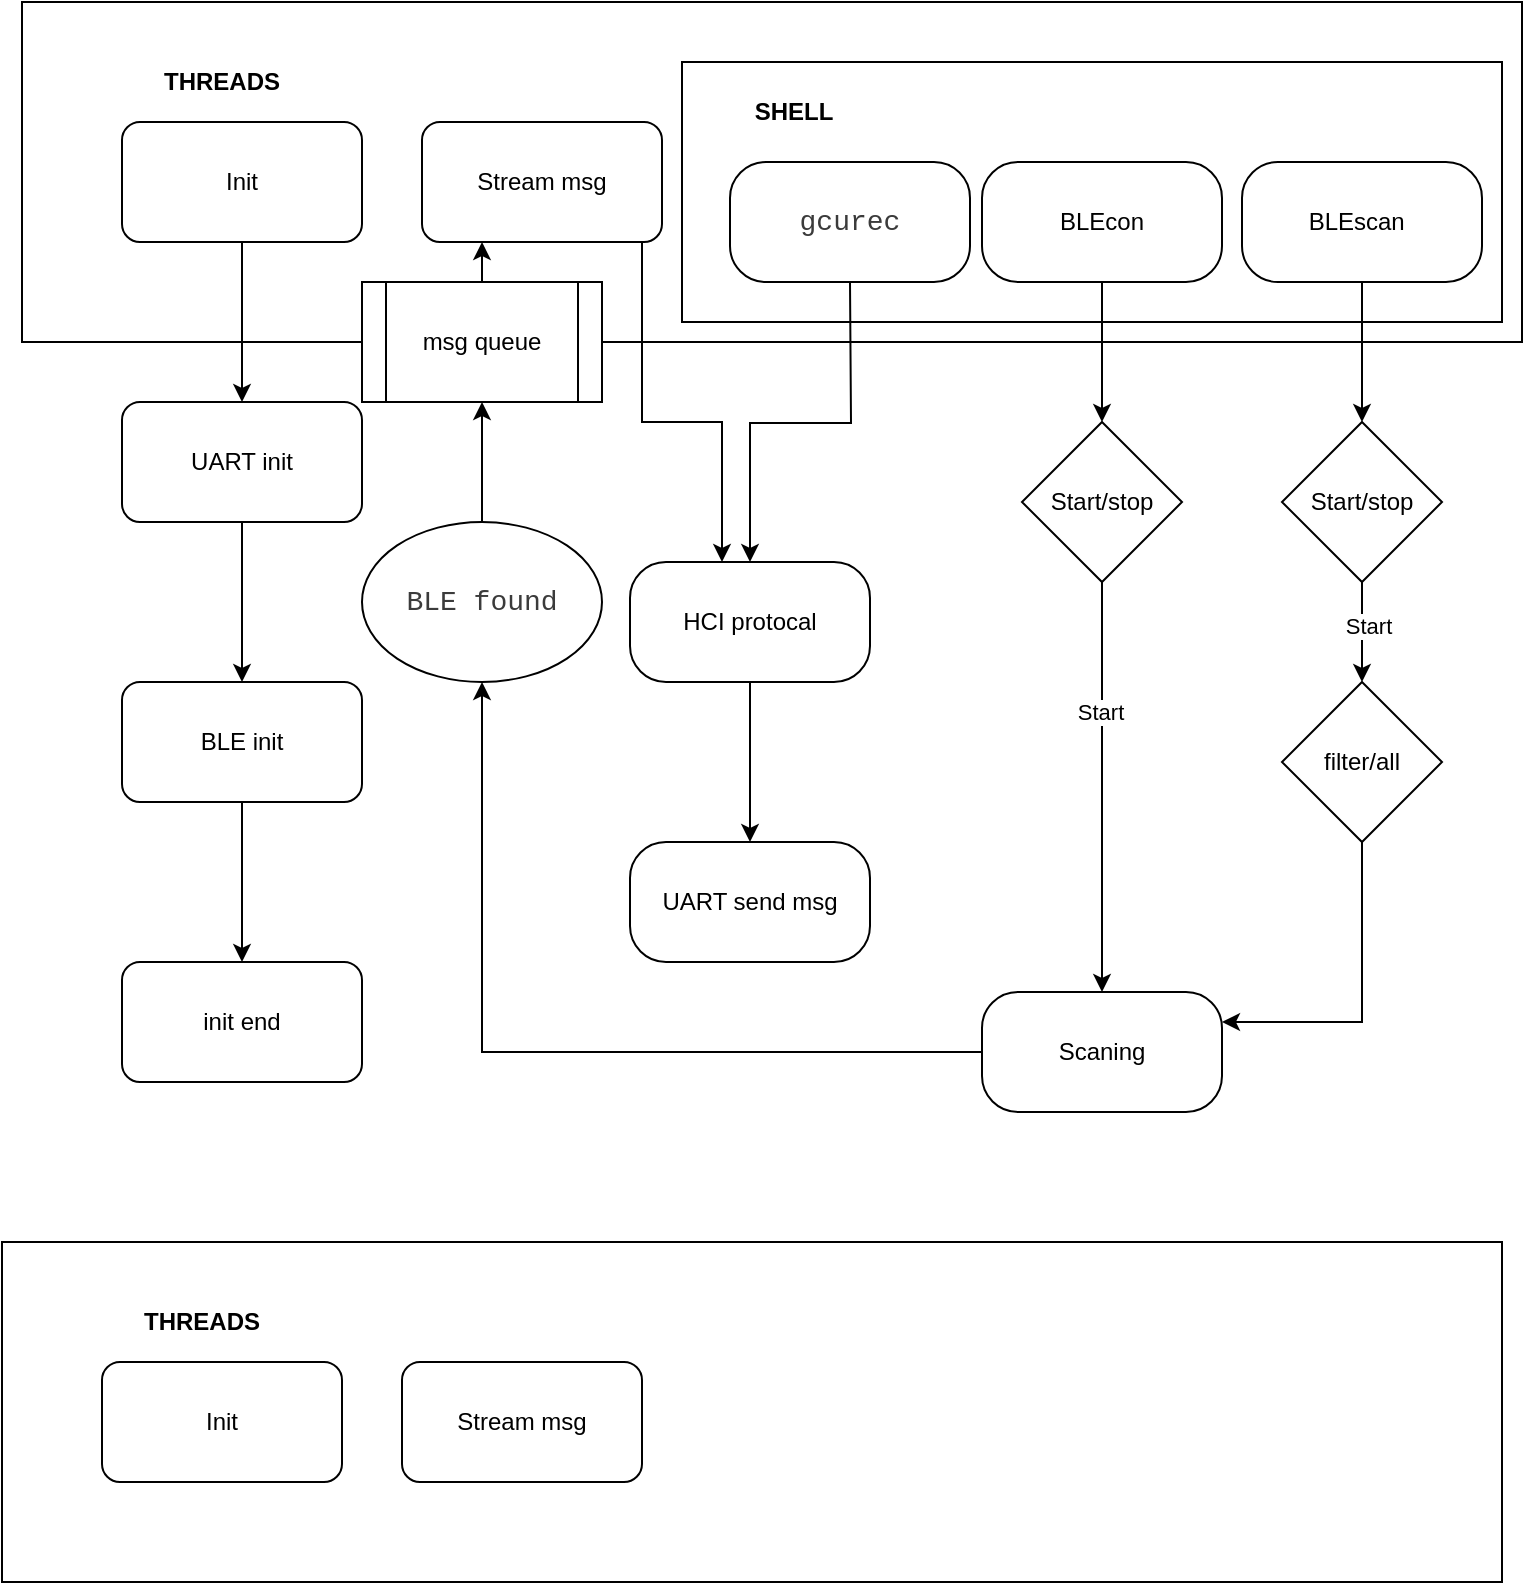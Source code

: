 <mxfile version="24.1.0" type="github">
  <diagram name="Page-1" id="5U_wKig6C82GusZXRiz7">
    <mxGraphModel dx="794" dy="458" grid="1" gridSize="10" guides="1" tooltips="1" connect="1" arrows="1" fold="1" page="1" pageScale="1" pageWidth="827" pageHeight="1169" math="0" shadow="0">
      <root>
        <mxCell id="0" />
        <mxCell id="1" parent="0" />
        <mxCell id="iXRmQMQ0yhH92oJNqK0P-1" value="" style="rounded=0;whiteSpace=wrap;html=1;" parent="1" vertex="1">
          <mxGeometry x="40" y="40" width="750" height="170" as="geometry" />
        </mxCell>
        <mxCell id="iXRmQMQ0yhH92oJNqK0P-2" value="&lt;b&gt;THREADS&lt;/b&gt;" style="rounded=0;whiteSpace=wrap;html=1;strokeColor=none;" parent="1" vertex="1">
          <mxGeometry x="80" y="50" width="120" height="60" as="geometry" />
        </mxCell>
        <mxCell id="iXRmQMQ0yhH92oJNqK0P-3" value="" style="edgeStyle=orthogonalEdgeStyle;rounded=0;orthogonalLoop=1;jettySize=auto;html=1;" parent="1" source="iXRmQMQ0yhH92oJNqK0P-4" target="iXRmQMQ0yhH92oJNqK0P-6" edge="1">
          <mxGeometry relative="1" as="geometry" />
        </mxCell>
        <mxCell id="iXRmQMQ0yhH92oJNqK0P-4" value="Init" style="rounded=1;whiteSpace=wrap;html=1;" parent="1" vertex="1">
          <mxGeometry x="90" y="100" width="120" height="60" as="geometry" />
        </mxCell>
        <mxCell id="iXRmQMQ0yhH92oJNqK0P-5" value="" style="edgeStyle=orthogonalEdgeStyle;rounded=0;orthogonalLoop=1;jettySize=auto;html=1;" parent="1" source="iXRmQMQ0yhH92oJNqK0P-6" target="iXRmQMQ0yhH92oJNqK0P-8" edge="1">
          <mxGeometry relative="1" as="geometry" />
        </mxCell>
        <mxCell id="iXRmQMQ0yhH92oJNqK0P-6" value="UART init" style="whiteSpace=wrap;html=1;rounded=1;" parent="1" vertex="1">
          <mxGeometry x="90" y="240" width="120" height="60" as="geometry" />
        </mxCell>
        <mxCell id="iXRmQMQ0yhH92oJNqK0P-7" value="" style="edgeStyle=orthogonalEdgeStyle;rounded=0;orthogonalLoop=1;jettySize=auto;html=1;" parent="1" source="iXRmQMQ0yhH92oJNqK0P-8" target="iXRmQMQ0yhH92oJNqK0P-9" edge="1">
          <mxGeometry relative="1" as="geometry" />
        </mxCell>
        <mxCell id="iXRmQMQ0yhH92oJNqK0P-8" value="BLE init" style="whiteSpace=wrap;html=1;rounded=1;" parent="1" vertex="1">
          <mxGeometry x="90" y="380" width="120" height="60" as="geometry" />
        </mxCell>
        <mxCell id="iXRmQMQ0yhH92oJNqK0P-9" value="init end" style="whiteSpace=wrap;html=1;rounded=1;" parent="1" vertex="1">
          <mxGeometry x="90" y="520" width="120" height="60" as="geometry" />
        </mxCell>
        <mxCell id="iXRmQMQ0yhH92oJNqK0P-10" value="" style="group;verticalAlign=middle;" parent="1" connectable="0" vertex="1">
          <mxGeometry x="370" y="70" width="410" height="130" as="geometry" />
        </mxCell>
        <mxCell id="iXRmQMQ0yhH92oJNqK0P-11" value="" style="rounded=0;whiteSpace=wrap;html=1;" parent="iXRmQMQ0yhH92oJNqK0P-10" vertex="1">
          <mxGeometry width="410" height="130" as="geometry" />
        </mxCell>
        <mxCell id="iXRmQMQ0yhH92oJNqK0P-12" value="&lt;b&gt;SHELL&lt;/b&gt;" style="rounded=0;whiteSpace=wrap;html=1;strokeColor=none;" parent="iXRmQMQ0yhH92oJNqK0P-10" vertex="1">
          <mxGeometry x="10.513" y="10" width="90.41" height="30" as="geometry" />
        </mxCell>
        <mxCell id="iXRmQMQ0yhH92oJNqK0P-13" value="BLEscan&lt;span style=&quot;white-space: pre;&quot;&gt;&#x9;&lt;/span&gt;" style="rounded=1;whiteSpace=wrap;html=1;arcSize=30;" parent="iXRmQMQ0yhH92oJNqK0P-10" vertex="1">
          <mxGeometry x="280" y="50" width="120" height="60" as="geometry" />
        </mxCell>
        <mxCell id="iXRmQMQ0yhH92oJNqK0P-14" value="BLEcon" style="rounded=1;whiteSpace=wrap;html=1;arcSize=30;" parent="iXRmQMQ0yhH92oJNqK0P-10" vertex="1">
          <mxGeometry x="150" y="50" width="120" height="60" as="geometry" />
        </mxCell>
        <mxCell id="iXRmQMQ0yhH92oJNqK0P-15" style="edgeStyle=orthogonalEdgeStyle;rounded=0;orthogonalLoop=1;jettySize=auto;html=1;exitX=0.75;exitY=1;exitDx=0;exitDy=0;" parent="1" target="iXRmQMQ0yhH92oJNqK0P-25" edge="1">
          <mxGeometry relative="1" as="geometry">
            <mxPoint x="320" y="160" as="sourcePoint" />
            <mxPoint x="390" y="420" as="targetPoint" />
            <Array as="points">
              <mxPoint x="350" y="160" />
              <mxPoint x="350" y="250" />
              <mxPoint x="390" y="250" />
            </Array>
          </mxGeometry>
        </mxCell>
        <mxCell id="iXRmQMQ0yhH92oJNqK0P-16" value="Stream msg" style="rounded=1;whiteSpace=wrap;html=1;" parent="1" vertex="1">
          <mxGeometry x="240" y="100" width="120" height="60" as="geometry" />
        </mxCell>
        <mxCell id="iXRmQMQ0yhH92oJNqK0P-17" style="edgeStyle=orthogonalEdgeStyle;rounded=0;orthogonalLoop=1;jettySize=auto;html=1;" parent="1" source="iXRmQMQ0yhH92oJNqK0P-18" target="iXRmQMQ0yhH92oJNqK0P-20" edge="1">
          <mxGeometry relative="1" as="geometry">
            <mxPoint x="270" y="260" as="targetPoint" />
          </mxGeometry>
        </mxCell>
        <mxCell id="iXRmQMQ0yhH92oJNqK0P-18" value="&lt;div style=&quot;color: rgb(59, 59, 59); background-color: rgb(255, 255, 255); font-family: Consolas, &amp;quot;Courier New&amp;quot;, monospace; font-size: 14px; line-height: 19px; white-space: pre;&quot;&gt;BLE found&lt;/div&gt;" style="ellipse;whiteSpace=wrap;html=1;" parent="1" vertex="1">
          <mxGeometry x="210" y="300" width="120" height="80" as="geometry" />
        </mxCell>
        <mxCell id="iXRmQMQ0yhH92oJNqK0P-19" style="edgeStyle=orthogonalEdgeStyle;rounded=0;orthogonalLoop=1;jettySize=auto;html=1;exitX=0.5;exitY=0;exitDx=0;exitDy=0;entryX=0.25;entryY=1;entryDx=0;entryDy=0;" parent="1" source="iXRmQMQ0yhH92oJNqK0P-20" target="iXRmQMQ0yhH92oJNqK0P-16" edge="1">
          <mxGeometry relative="1" as="geometry" />
        </mxCell>
        <mxCell id="iXRmQMQ0yhH92oJNqK0P-20" value="msg queue" style="shape=process;whiteSpace=wrap;html=1;backgroundOutline=1;" parent="1" vertex="1">
          <mxGeometry x="210" y="180" width="120" height="60" as="geometry" />
        </mxCell>
        <mxCell id="iXRmQMQ0yhH92oJNqK0P-21" value="UART send msg" style="rounded=1;whiteSpace=wrap;html=1;arcSize=30;" parent="1" vertex="1">
          <mxGeometry x="344" y="460" width="120" height="60" as="geometry" />
        </mxCell>
        <mxCell id="iXRmQMQ0yhH92oJNqK0P-22" style="edgeStyle=orthogonalEdgeStyle;rounded=0;orthogonalLoop=1;jettySize=auto;html=1;exitX=0.5;exitY=1;exitDx=0;exitDy=0;" parent="1" target="iXRmQMQ0yhH92oJNqK0P-25" edge="1">
          <mxGeometry relative="1" as="geometry">
            <mxPoint x="454" y="180" as="sourcePoint" />
          </mxGeometry>
        </mxCell>
        <mxCell id="iXRmQMQ0yhH92oJNqK0P-23" value="&lt;div style=&quot;color: rgb(59, 59, 59); background-color: rgb(255, 255, 255); font-family: Consolas, &amp;quot;Courier New&amp;quot;, monospace; font-size: 14px; line-height: 19px; white-space: pre;&quot;&gt;gcurec&lt;/div&gt;" style="rounded=1;whiteSpace=wrap;html=1;arcSize=30;" parent="1" vertex="1">
          <mxGeometry x="394" y="120" width="120" height="60" as="geometry" />
        </mxCell>
        <mxCell id="iXRmQMQ0yhH92oJNqK0P-24" style="edgeStyle=orthogonalEdgeStyle;rounded=0;orthogonalLoop=1;jettySize=auto;html=1;exitX=0.5;exitY=1;exitDx=0;exitDy=0;" parent="1" source="iXRmQMQ0yhH92oJNqK0P-25" target="iXRmQMQ0yhH92oJNqK0P-21" edge="1">
          <mxGeometry relative="1" as="geometry" />
        </mxCell>
        <mxCell id="iXRmQMQ0yhH92oJNqK0P-25" value="HCI protocal" style="rounded=1;whiteSpace=wrap;html=1;arcSize=30;" parent="1" vertex="1">
          <mxGeometry x="344" y="320" width="120" height="60" as="geometry" />
        </mxCell>
        <mxCell id="iXRmQMQ0yhH92oJNqK0P-26" style="edgeStyle=orthogonalEdgeStyle;rounded=0;orthogonalLoop=1;jettySize=auto;html=1;exitX=0.5;exitY=1;exitDx=0;exitDy=0;" parent="1" source="iXRmQMQ0yhH92oJNqK0P-28" target="iXRmQMQ0yhH92oJNqK0P-31" edge="1">
          <mxGeometry relative="1" as="geometry" />
        </mxCell>
        <mxCell id="iXRmQMQ0yhH92oJNqK0P-27" value="Start" style="edgeLabel;html=1;align=center;verticalAlign=middle;resizable=0;points=[];" parent="iXRmQMQ0yhH92oJNqK0P-26" connectable="0" vertex="1">
          <mxGeometry x="-0.372" y="-1" relative="1" as="geometry">
            <mxPoint as="offset" />
          </mxGeometry>
        </mxCell>
        <mxCell id="iXRmQMQ0yhH92oJNqK0P-28" value="Start/stop" style="rhombus;whiteSpace=wrap;html=1;" parent="1" vertex="1">
          <mxGeometry x="540" y="250" width="80" height="80" as="geometry" />
        </mxCell>
        <mxCell id="iXRmQMQ0yhH92oJNqK0P-29" style="edgeStyle=orthogonalEdgeStyle;rounded=0;orthogonalLoop=1;jettySize=auto;html=1;exitX=0.5;exitY=1;exitDx=0;exitDy=0;entryX=0.5;entryY=0;entryDx=0;entryDy=0;" parent="1" source="iXRmQMQ0yhH92oJNqK0P-14" target="iXRmQMQ0yhH92oJNqK0P-28" edge="1">
          <mxGeometry relative="1" as="geometry" />
        </mxCell>
        <mxCell id="iXRmQMQ0yhH92oJNqK0P-30" style="edgeStyle=orthogonalEdgeStyle;rounded=0;orthogonalLoop=1;jettySize=auto;html=1;exitX=0;exitY=0.5;exitDx=0;exitDy=0;" parent="1" source="iXRmQMQ0yhH92oJNqK0P-31" target="iXRmQMQ0yhH92oJNqK0P-18" edge="1">
          <mxGeometry relative="1" as="geometry" />
        </mxCell>
        <mxCell id="iXRmQMQ0yhH92oJNqK0P-31" value="Scaning" style="rounded=1;whiteSpace=wrap;html=1;arcSize=30;" parent="1" vertex="1">
          <mxGeometry x="520" y="535" width="120" height="60" as="geometry" />
        </mxCell>
        <mxCell id="iXRmQMQ0yhH92oJNqK0P-32" style="edgeStyle=orthogonalEdgeStyle;rounded=0;orthogonalLoop=1;jettySize=auto;html=1;exitX=0.5;exitY=1;exitDx=0;exitDy=0;entryX=0.5;entryY=0;entryDx=0;entryDy=0;" parent="1" source="iXRmQMQ0yhH92oJNqK0P-34" target="iXRmQMQ0yhH92oJNqK0P-37" edge="1">
          <mxGeometry relative="1" as="geometry" />
        </mxCell>
        <mxCell id="iXRmQMQ0yhH92oJNqK0P-33" value="Start" style="edgeLabel;html=1;align=center;verticalAlign=middle;resizable=0;points=[];" parent="iXRmQMQ0yhH92oJNqK0P-32" connectable="0" vertex="1">
          <mxGeometry x="-0.147" y="3" relative="1" as="geometry">
            <mxPoint as="offset" />
          </mxGeometry>
        </mxCell>
        <mxCell id="iXRmQMQ0yhH92oJNqK0P-34" value="Start/stop" style="rhombus;whiteSpace=wrap;html=1;" parent="1" vertex="1">
          <mxGeometry x="670" y="250" width="80" height="80" as="geometry" />
        </mxCell>
        <mxCell id="iXRmQMQ0yhH92oJNqK0P-35" style="edgeStyle=orthogonalEdgeStyle;rounded=0;orthogonalLoop=1;jettySize=auto;html=1;exitX=0.5;exitY=1;exitDx=0;exitDy=0;entryX=0.5;entryY=0;entryDx=0;entryDy=0;" parent="1" source="iXRmQMQ0yhH92oJNqK0P-13" target="iXRmQMQ0yhH92oJNqK0P-34" edge="1">
          <mxGeometry relative="1" as="geometry" />
        </mxCell>
        <mxCell id="iXRmQMQ0yhH92oJNqK0P-36" style="edgeStyle=orthogonalEdgeStyle;rounded=0;orthogonalLoop=1;jettySize=auto;html=1;exitX=0.5;exitY=1;exitDx=0;exitDy=0;entryX=1;entryY=0.25;entryDx=0;entryDy=0;" parent="1" source="iXRmQMQ0yhH92oJNqK0P-37" target="iXRmQMQ0yhH92oJNqK0P-31" edge="1">
          <mxGeometry relative="1" as="geometry" />
        </mxCell>
        <mxCell id="iXRmQMQ0yhH92oJNqK0P-37" value="filter/all" style="rhombus;whiteSpace=wrap;html=1;" parent="1" vertex="1">
          <mxGeometry x="670" y="380" width="80" height="80" as="geometry" />
        </mxCell>
        <mxCell id="bmv8Gmg8gt9N2H3PY7fK-1" value="" style="rounded=0;whiteSpace=wrap;html=1;" parent="1" vertex="1">
          <mxGeometry x="30" y="660" width="750" height="170" as="geometry" />
        </mxCell>
        <mxCell id="bmv8Gmg8gt9N2H3PY7fK-2" value="&lt;b&gt;THREADS&lt;/b&gt;" style="rounded=0;whiteSpace=wrap;html=1;strokeColor=none;" parent="1" vertex="1">
          <mxGeometry x="70" y="670" width="120" height="60" as="geometry" />
        </mxCell>
        <mxCell id="bmv8Gmg8gt9N2H3PY7fK-3" value="Init" style="rounded=1;whiteSpace=wrap;html=1;" parent="1" vertex="1">
          <mxGeometry x="80" y="720" width="120" height="60" as="geometry" />
        </mxCell>
        <mxCell id="bmv8Gmg8gt9N2H3PY7fK-4" value="Stream msg" style="rounded=1;whiteSpace=wrap;html=1;" parent="1" vertex="1">
          <mxGeometry x="230" y="720" width="120" height="60" as="geometry" />
        </mxCell>
      </root>
    </mxGraphModel>
  </diagram>
</mxfile>
